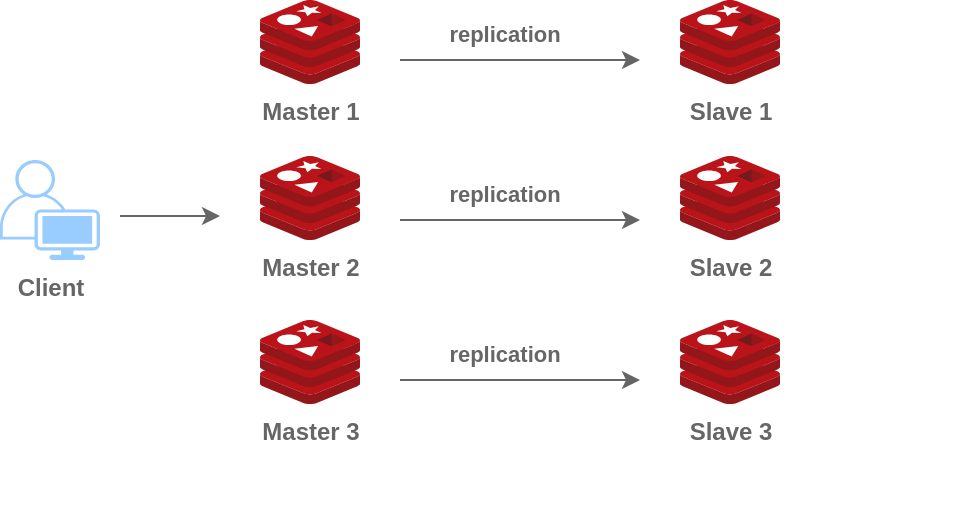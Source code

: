 <mxfile version="21.6.8" type="device">
  <diagram id="gEhcEn96w5jxbxv-_7ja" name="Strona-1">
    <mxGraphModel dx="954" dy="674" grid="1" gridSize="10" guides="1" tooltips="1" connect="1" arrows="1" fold="1" page="1" pageScale="1" pageWidth="827" pageHeight="1169" math="0" shadow="0">
      <root>
        <mxCell id="0" />
        <mxCell id="1" parent="0" />
        <mxCell id="hMOcAWikp1ucdJKASKBj-1" value="Master 1" style="sketch=0;aspect=fixed;html=1;points=[];align=center;image;fontSize=12;image=img/lib/mscae/Cache_Redis_Product.svg;labelBackgroundColor=none;fontColor=#666666;fontStyle=1" parent="1" vertex="1">
          <mxGeometry x="270" y="210" width="50" height="42" as="geometry" />
        </mxCell>
        <mxCell id="hMOcAWikp1ucdJKASKBj-3" value="&lt;div&gt;Slave 1&lt;/div&gt;&lt;div&gt;&lt;br&gt;&lt;/div&gt;" style="sketch=0;aspect=fixed;html=1;points=[];align=center;image;fontSize=12;image=img/lib/mscae/Cache_Redis_Product.svg;imageBackground=none;fillStyle=auto;imageBorder=none;labelBackgroundColor=none;fontColor=#666666;fontStyle=1" parent="1" vertex="1">
          <mxGeometry x="480" y="210" width="50" height="42" as="geometry" />
        </mxCell>
        <mxCell id="hMOcAWikp1ucdJKASKBj-7" value="&lt;div&gt;Client&lt;/div&gt;&lt;div&gt;&lt;br&gt;&lt;/div&gt;" style="points=[[0.35,0,0],[0.98,0.51,0],[1,0.71,0],[0.67,1,0],[0,0.795,0],[0,0.65,0]];verticalLabelPosition=bottom;sketch=0;html=1;verticalAlign=top;aspect=fixed;align=center;pointerEvents=1;shape=mxgraph.cisco19.user;fillColor=#99CCFF;strokeColor=none;labelBackgroundColor=none;fillStyle=auto;fontColor=#666666;fontStyle=1" parent="1" vertex="1">
          <mxGeometry x="140" y="290" width="50" height="50" as="geometry" />
        </mxCell>
        <mxCell id="hMOcAWikp1ucdJKASKBj-8" value="" style="endArrow=classic;html=1;rounded=0;fontColor=#666666;fontStyle=1;strokeColor=#666666;" parent="1" edge="1">
          <mxGeometry width="50" height="50" relative="1" as="geometry">
            <mxPoint x="200" y="318" as="sourcePoint" />
            <mxPoint x="250" y="318" as="targetPoint" />
          </mxGeometry>
        </mxCell>
        <mxCell id="hMOcAWikp1ucdJKASKBj-10" value="" style="endArrow=classic;html=1;rounded=0;fontColor=#666666;fontStyle=1;strokeColor=#666666;" parent="1" edge="1">
          <mxGeometry width="50" height="50" relative="1" as="geometry">
            <mxPoint x="340" y="400" as="sourcePoint" />
            <mxPoint x="460" y="400" as="targetPoint" />
          </mxGeometry>
        </mxCell>
        <mxCell id="hMOcAWikp1ucdJKASKBj-14" value="replication" style="edgeLabel;html=1;align=center;verticalAlign=middle;resizable=0;points=[];fontColor=#666666;labelBackgroundColor=none;fontStyle=1" parent="hMOcAWikp1ucdJKASKBj-10" vertex="1" connectable="0">
          <mxGeometry x="-0.146" y="3" relative="1" as="geometry">
            <mxPoint x="1" y="-10" as="offset" />
          </mxGeometry>
        </mxCell>
        <mxCell id="hMOcAWikp1ucdJKASKBj-18" value="Master 2" style="sketch=0;aspect=fixed;html=1;points=[];align=center;image;fontSize=12;image=img/lib/mscae/Cache_Redis_Product.svg;labelBackgroundColor=none;fontColor=#666666;fontStyle=1" parent="1" vertex="1">
          <mxGeometry x="270" y="288" width="50" height="42" as="geometry" />
        </mxCell>
        <mxCell id="hMOcAWikp1ucdJKASKBj-19" value="Master 3" style="sketch=0;aspect=fixed;html=1;points=[];align=center;image;fontSize=12;image=img/lib/mscae/Cache_Redis_Product.svg;labelBackgroundColor=none;fontColor=#666666;fontStyle=1" parent="1" vertex="1">
          <mxGeometry x="270" y="370" width="50" height="42" as="geometry" />
        </mxCell>
        <mxCell id="hMOcAWikp1ucdJKASKBj-20" value="" style="endArrow=classic;html=1;rounded=0;fontColor=#666666;fontStyle=1;strokeColor=#666666;" parent="1" edge="1">
          <mxGeometry width="50" height="50" relative="1" as="geometry">
            <mxPoint x="340" y="320" as="sourcePoint" />
            <mxPoint x="460" y="320" as="targetPoint" />
          </mxGeometry>
        </mxCell>
        <mxCell id="hMOcAWikp1ucdJKASKBj-21" value="replication" style="edgeLabel;html=1;align=center;verticalAlign=middle;resizable=0;points=[];fontColor=#666666;labelBackgroundColor=none;fontStyle=1" parent="hMOcAWikp1ucdJKASKBj-20" vertex="1" connectable="0">
          <mxGeometry x="-0.146" y="3" relative="1" as="geometry">
            <mxPoint x="1" y="-10" as="offset" />
          </mxGeometry>
        </mxCell>
        <mxCell id="hMOcAWikp1ucdJKASKBj-22" value="" style="endArrow=classic;html=1;rounded=0;fontColor=#666666;fontStyle=1;strokeColor=#666666;" parent="1" edge="1">
          <mxGeometry width="50" height="50" relative="1" as="geometry">
            <mxPoint x="340" y="240" as="sourcePoint" />
            <mxPoint x="460" y="240" as="targetPoint" />
          </mxGeometry>
        </mxCell>
        <mxCell id="hMOcAWikp1ucdJKASKBj-23" value="replication" style="edgeLabel;html=1;align=center;verticalAlign=middle;resizable=0;points=[];fontColor=#666666;labelBackgroundColor=none;fontStyle=1" parent="hMOcAWikp1ucdJKASKBj-22" vertex="1" connectable="0">
          <mxGeometry x="-0.146" y="3" relative="1" as="geometry">
            <mxPoint x="1" y="-10" as="offset" />
          </mxGeometry>
        </mxCell>
        <mxCell id="hMOcAWikp1ucdJKASKBj-24" value="&lt;div&gt;Slave 2&lt;/div&gt;&lt;div&gt;&lt;br&gt;&lt;/div&gt;&lt;div&gt;&lt;br&gt;&lt;/div&gt;" style="sketch=0;aspect=fixed;html=1;points=[];align=center;image;fontSize=12;image=img/lib/mscae/Cache_Redis_Product.svg;imageBackground=none;fillStyle=auto;imageBorder=none;labelBackgroundColor=none;fontColor=#666666;fontStyle=1" parent="1" vertex="1">
          <mxGeometry x="480" y="288" width="50" height="42" as="geometry" />
        </mxCell>
        <mxCell id="hMOcAWikp1ucdJKASKBj-25" value="&lt;div&gt;Slave 3&lt;br&gt;&lt;/div&gt;&lt;div&gt;&lt;br&gt;&lt;/div&gt;&lt;div&gt;&lt;br&gt;&lt;/div&gt;" style="sketch=0;aspect=fixed;html=1;points=[];align=center;image;fontSize=12;image=img/lib/mscae/Cache_Redis_Product.svg;imageBackground=none;fillStyle=auto;imageBorder=none;labelBackgroundColor=none;fontColor=#666666;fontStyle=1" parent="1" vertex="1">
          <mxGeometry x="480" y="370" width="50" height="42" as="geometry" />
        </mxCell>
        <mxCell id="hMOcAWikp1ucdJKASKBj-26" value="&lt;div&gt;&lt;br&gt;&lt;/div&gt;&lt;div&gt;&lt;br&gt;&lt;/div&gt;" style="sketch=0;aspect=fixed;html=1;points=[];align=center;image;fontSize=12;image=img/lib/mscae/Cache_Redis_Product.svg;imageBackground=none;fillStyle=auto;imageBorder=none;labelBackgroundColor=none;fontColor=#666666;fontStyle=1;opacity=0;" parent="1" vertex="1">
          <mxGeometry x="570" y="294" width="50" height="42" as="geometry" />
        </mxCell>
      </root>
    </mxGraphModel>
  </diagram>
</mxfile>
